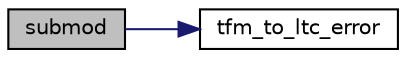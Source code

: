 digraph "submod"
{
 // LATEX_PDF_SIZE
  edge [fontname="Helvetica",fontsize="10",labelfontname="Helvetica",labelfontsize="10"];
  node [fontname="Helvetica",fontsize="10",shape=record];
  rankdir="LR";
  Node93 [label="submod",height=0.2,width=0.4,color="black", fillcolor="grey75", style="filled", fontcolor="black",tooltip=" "];
  Node93 -> Node94 [color="midnightblue",fontsize="10",style="solid",fontname="Helvetica"];
  Node94 [label="tfm_to_ltc_error",height=0.2,width=0.4,color="black", fillcolor="white", style="filled",URL="$tfm__desc_8c.html#a068957efedd7f33ca5485ea3fb238a5e",tooltip="Convert a tfm error to a LTC error (Possibly the most powerful function ever! Oh wait...."];
}
